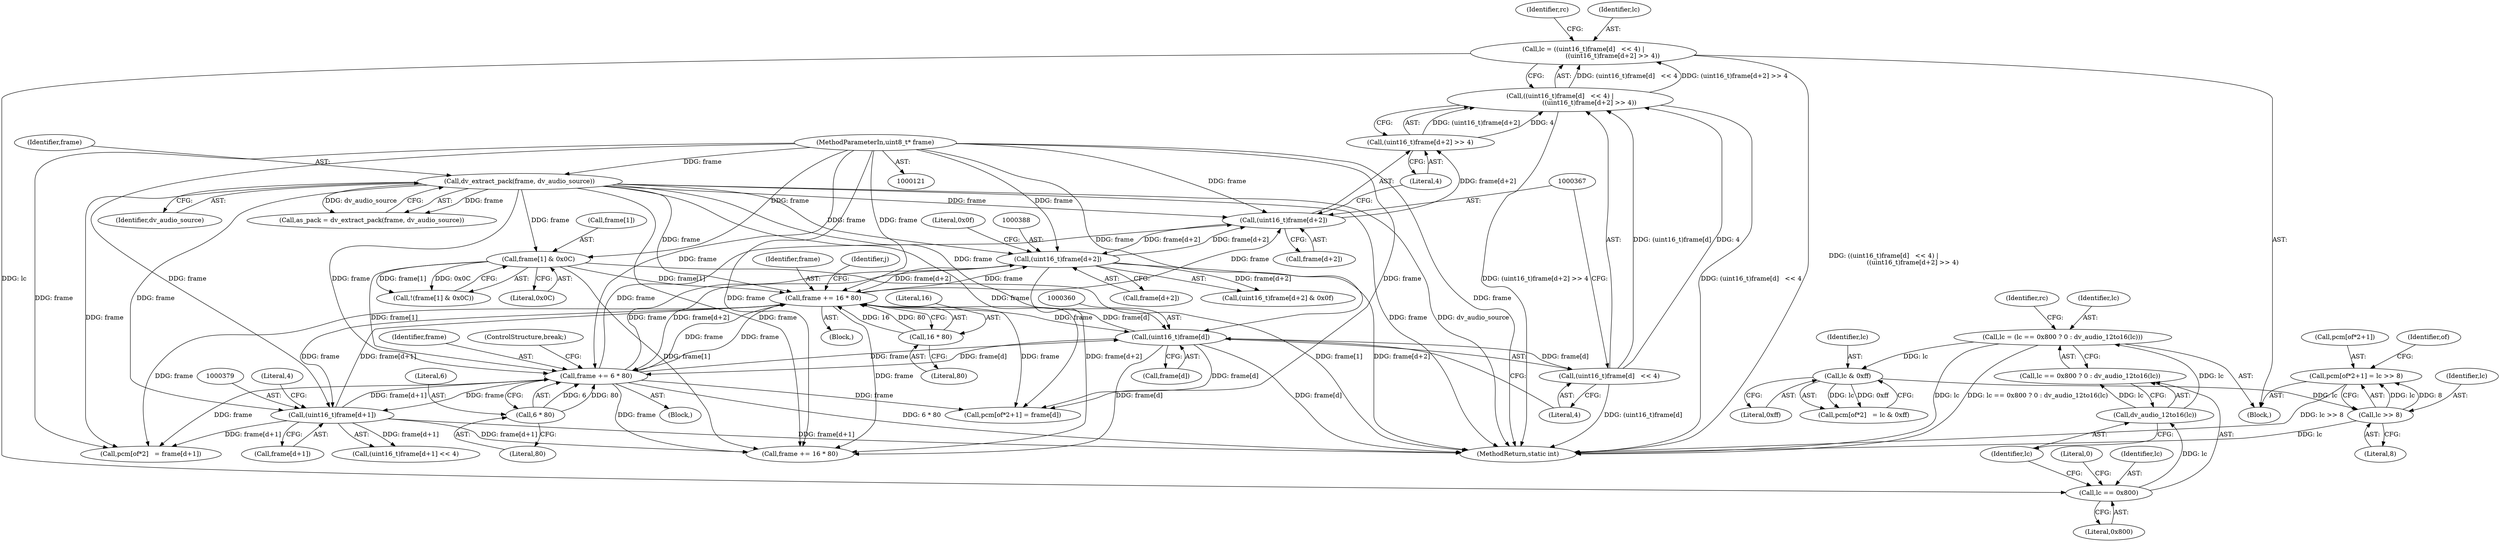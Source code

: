 digraph "0_libav_2d1c0dea5f6b91bec7f5fa53ec050913d851e366@pointer" {
"1000450" [label="(Call,pcm[of*2+1] = lc >> 8)"];
"1000458" [label="(Call,lc >> 8)"];
"1000447" [label="(Call,lc & 0xff)"];
"1000395" [label="(Call,lc = (lc == 0x800 ? 0 : dv_audio_12to16(lc)))"];
"1000402" [label="(Call,dv_audio_12to16(lc))"];
"1000398" [label="(Call,lc == 0x800)"];
"1000355" [label="(Call,lc = ((uint16_t)frame[d]   << 4) |\n                             ((uint16_t)frame[d+2] >> 4))"];
"1000357" [label="(Call,((uint16_t)frame[d]   << 4) |\n                             ((uint16_t)frame[d+2] >> 4))"];
"1000358" [label="(Call,(uint16_t)frame[d]   << 4)"];
"1000359" [label="(Call,(uint16_t)frame[d])"];
"1000506" [label="(Call,frame += 16 * 80)"];
"1000508" [label="(Call,16 * 80)"];
"1000387" [label="(Call,(uint16_t)frame[d+2])"];
"1000366" [label="(Call,(uint16_t)frame[d+2])"];
"1000143" [label="(Call,dv_extract_pack(frame, dv_audio_source))"];
"1000122" [label="(MethodParameterIn,uint8_t* frame)"];
"1000246" [label="(Call,frame += 6 * 80)"];
"1000248" [label="(Call,6 * 80)"];
"1000209" [label="(Call,frame[1] & 0x0C)"];
"1000378" [label="(Call,(uint16_t)frame[d+1])"];
"1000365" [label="(Call,(uint16_t)frame[d+2] >> 4)"];
"1000361" [label="(Call,frame[d])"];
"1000403" [label="(Identifier,lc)"];
"1000261" [label="(Block,)"];
"1000458" [label="(Call,lc >> 8)"];
"1000389" [label="(Call,frame[d+2])"];
"1000250" [label="(Literal,80)"];
"1000141" [label="(Call,as_pack = dv_extract_pack(frame, dv_audio_source))"];
"1000460" [label="(Literal,8)"];
"1000365" [label="(Call,(uint16_t)frame[d+2] >> 4)"];
"1000516" [label="(MethodReturn,static int)"];
"1000375" [label="(Identifier,rc)"];
"1000450" [label="(Call,pcm[of*2+1] = lc >> 8)"];
"1000394" [label="(Literal,0x0f)"];
"1000248" [label="(Call,6 * 80)"];
"1000387" [label="(Call,(uint16_t)frame[d+2])"];
"1000451" [label="(Call,pcm[of*2+1])"];
"1000449" [label="(Literal,0xff)"];
"1000462" [label="(Identifier,of)"];
"1000401" [label="(Literal,0)"];
"1000208" [label="(Call,!(frame[1] & 0x0C))"];
"1000400" [label="(Literal,0x800)"];
"1000447" [label="(Call,lc & 0xff)"];
"1000122" [label="(MethodParameterIn,uint8_t* frame)"];
"1000213" [label="(Literal,0x0C)"];
"1000509" [label="(Literal,16)"];
"1000364" [label="(Literal,4)"];
"1000373" [label="(Literal,4)"];
"1000144" [label="(Identifier,frame)"];
"1000380" [label="(Call,frame[d+1])"];
"1000355" [label="(Call,lc = ((uint16_t)frame[d]   << 4) |\n                             ((uint16_t)frame[d+2] >> 4))"];
"1000396" [label="(Identifier,lc)"];
"1000448" [label="(Identifier,lc)"];
"1000506" [label="(Call,frame += 16 * 80)"];
"1000304" [label="(Call,pcm[of*2]   = frame[d+1])"];
"1000210" [label="(Call,frame[1])"];
"1000356" [label="(Identifier,lc)"];
"1000510" [label="(Literal,80)"];
"1000441" [label="(Call,pcm[of*2]   = lc & 0xff)"];
"1000395" [label="(Call,lc = (lc == 0x800 ? 0 : dv_audio_12to16(lc)))"];
"1000358" [label="(Call,(uint16_t)frame[d]   << 4)"];
"1000402" [label="(Call,dv_audio_12to16(lc))"];
"1000507" [label="(Identifier,frame)"];
"1000143" [label="(Call,dv_extract_pack(frame, dv_audio_source))"];
"1000245" [label="(Block,)"];
"1000377" [label="(Call,(uint16_t)frame[d+1] << 4)"];
"1000260" [label="(Identifier,j)"];
"1000249" [label="(Literal,6)"];
"1000359" [label="(Call,(uint16_t)frame[d])"];
"1000378" [label="(Call,(uint16_t)frame[d+1])"];
"1000397" [label="(Call,lc == 0x800 ? 0 : dv_audio_12to16(lc))"];
"1000247" [label="(Identifier,frame)"];
"1000398" [label="(Call,lc == 0x800)"];
"1000511" [label="(Call,frame += 16 * 80)"];
"1000354" [label="(Block,)"];
"1000368" [label="(Call,frame[d+2])"];
"1000357" [label="(Call,((uint16_t)frame[d]   << 4) |\n                             ((uint16_t)frame[d+2] >> 4))"];
"1000405" [label="(Identifier,rc)"];
"1000209" [label="(Call,frame[1] & 0x0C)"];
"1000385" [label="(Literal,4)"];
"1000246" [label="(Call,frame += 6 * 80)"];
"1000315" [label="(Call,pcm[of*2+1] = frame[d])"];
"1000386" [label="(Call,(uint16_t)frame[d+2] & 0x0f)"];
"1000366" [label="(Call,(uint16_t)frame[d+2])"];
"1000459" [label="(Identifier,lc)"];
"1000145" [label="(Identifier,dv_audio_source)"];
"1000251" [label="(ControlStructure,break;)"];
"1000508" [label="(Call,16 * 80)"];
"1000399" [label="(Identifier,lc)"];
"1000450" -> "1000354"  [label="AST: "];
"1000450" -> "1000458"  [label="CFG: "];
"1000451" -> "1000450"  [label="AST: "];
"1000458" -> "1000450"  [label="AST: "];
"1000462" -> "1000450"  [label="CFG: "];
"1000450" -> "1000516"  [label="DDG: lc >> 8"];
"1000458" -> "1000450"  [label="DDG: lc"];
"1000458" -> "1000450"  [label="DDG: 8"];
"1000458" -> "1000460"  [label="CFG: "];
"1000459" -> "1000458"  [label="AST: "];
"1000460" -> "1000458"  [label="AST: "];
"1000458" -> "1000516"  [label="DDG: lc"];
"1000447" -> "1000458"  [label="DDG: lc"];
"1000447" -> "1000441"  [label="AST: "];
"1000447" -> "1000449"  [label="CFG: "];
"1000448" -> "1000447"  [label="AST: "];
"1000449" -> "1000447"  [label="AST: "];
"1000441" -> "1000447"  [label="CFG: "];
"1000447" -> "1000441"  [label="DDG: lc"];
"1000447" -> "1000441"  [label="DDG: 0xff"];
"1000395" -> "1000447"  [label="DDG: lc"];
"1000395" -> "1000354"  [label="AST: "];
"1000395" -> "1000397"  [label="CFG: "];
"1000396" -> "1000395"  [label="AST: "];
"1000397" -> "1000395"  [label="AST: "];
"1000405" -> "1000395"  [label="CFG: "];
"1000395" -> "1000516"  [label="DDG: lc"];
"1000395" -> "1000516"  [label="DDG: lc == 0x800 ? 0 : dv_audio_12to16(lc)"];
"1000402" -> "1000395"  [label="DDG: lc"];
"1000402" -> "1000397"  [label="AST: "];
"1000402" -> "1000403"  [label="CFG: "];
"1000403" -> "1000402"  [label="AST: "];
"1000397" -> "1000402"  [label="CFG: "];
"1000402" -> "1000397"  [label="DDG: lc"];
"1000398" -> "1000402"  [label="DDG: lc"];
"1000398" -> "1000397"  [label="AST: "];
"1000398" -> "1000400"  [label="CFG: "];
"1000399" -> "1000398"  [label="AST: "];
"1000400" -> "1000398"  [label="AST: "];
"1000401" -> "1000398"  [label="CFG: "];
"1000403" -> "1000398"  [label="CFG: "];
"1000355" -> "1000398"  [label="DDG: lc"];
"1000355" -> "1000354"  [label="AST: "];
"1000355" -> "1000357"  [label="CFG: "];
"1000356" -> "1000355"  [label="AST: "];
"1000357" -> "1000355"  [label="AST: "];
"1000375" -> "1000355"  [label="CFG: "];
"1000355" -> "1000516"  [label="DDG: ((uint16_t)frame[d]   << 4) |\n                             ((uint16_t)frame[d+2] >> 4)"];
"1000357" -> "1000355"  [label="DDG: (uint16_t)frame[d]   << 4"];
"1000357" -> "1000355"  [label="DDG: (uint16_t)frame[d+2] >> 4"];
"1000357" -> "1000365"  [label="CFG: "];
"1000358" -> "1000357"  [label="AST: "];
"1000365" -> "1000357"  [label="AST: "];
"1000357" -> "1000516"  [label="DDG: (uint16_t)frame[d+2] >> 4"];
"1000357" -> "1000516"  [label="DDG: (uint16_t)frame[d]   << 4"];
"1000358" -> "1000357"  [label="DDG: (uint16_t)frame[d]"];
"1000358" -> "1000357"  [label="DDG: 4"];
"1000365" -> "1000357"  [label="DDG: (uint16_t)frame[d+2]"];
"1000365" -> "1000357"  [label="DDG: 4"];
"1000358" -> "1000364"  [label="CFG: "];
"1000359" -> "1000358"  [label="AST: "];
"1000364" -> "1000358"  [label="AST: "];
"1000367" -> "1000358"  [label="CFG: "];
"1000358" -> "1000516"  [label="DDG: (uint16_t)frame[d]"];
"1000359" -> "1000358"  [label="DDG: frame[d]"];
"1000359" -> "1000361"  [label="CFG: "];
"1000360" -> "1000359"  [label="AST: "];
"1000361" -> "1000359"  [label="AST: "];
"1000364" -> "1000359"  [label="CFG: "];
"1000359" -> "1000516"  [label="DDG: frame[d]"];
"1000359" -> "1000246"  [label="DDG: frame[d]"];
"1000359" -> "1000315"  [label="DDG: frame[d]"];
"1000506" -> "1000359"  [label="DDG: frame"];
"1000143" -> "1000359"  [label="DDG: frame"];
"1000246" -> "1000359"  [label="DDG: frame"];
"1000122" -> "1000359"  [label="DDG: frame"];
"1000359" -> "1000506"  [label="DDG: frame[d]"];
"1000359" -> "1000511"  [label="DDG: frame[d]"];
"1000506" -> "1000261"  [label="AST: "];
"1000506" -> "1000508"  [label="CFG: "];
"1000507" -> "1000506"  [label="AST: "];
"1000508" -> "1000506"  [label="AST: "];
"1000260" -> "1000506"  [label="CFG: "];
"1000506" -> "1000246"  [label="DDG: frame"];
"1000506" -> "1000304"  [label="DDG: frame"];
"1000506" -> "1000315"  [label="DDG: frame"];
"1000506" -> "1000366"  [label="DDG: frame"];
"1000506" -> "1000378"  [label="DDG: frame"];
"1000506" -> "1000387"  [label="DDG: frame"];
"1000508" -> "1000506"  [label="DDG: 16"];
"1000508" -> "1000506"  [label="DDG: 80"];
"1000387" -> "1000506"  [label="DDG: frame[d+2]"];
"1000209" -> "1000506"  [label="DDG: frame[1]"];
"1000246" -> "1000506"  [label="DDG: frame"];
"1000378" -> "1000506"  [label="DDG: frame[d+1]"];
"1000143" -> "1000506"  [label="DDG: frame"];
"1000122" -> "1000506"  [label="DDG: frame"];
"1000506" -> "1000511"  [label="DDG: frame"];
"1000508" -> "1000510"  [label="CFG: "];
"1000509" -> "1000508"  [label="AST: "];
"1000510" -> "1000508"  [label="AST: "];
"1000387" -> "1000386"  [label="AST: "];
"1000387" -> "1000389"  [label="CFG: "];
"1000388" -> "1000387"  [label="AST: "];
"1000389" -> "1000387"  [label="AST: "];
"1000394" -> "1000387"  [label="CFG: "];
"1000387" -> "1000516"  [label="DDG: frame[d+2]"];
"1000387" -> "1000246"  [label="DDG: frame[d+2]"];
"1000387" -> "1000366"  [label="DDG: frame[d+2]"];
"1000387" -> "1000386"  [label="DDG: frame[d+2]"];
"1000366" -> "1000387"  [label="DDG: frame[d+2]"];
"1000143" -> "1000387"  [label="DDG: frame"];
"1000246" -> "1000387"  [label="DDG: frame"];
"1000122" -> "1000387"  [label="DDG: frame"];
"1000387" -> "1000511"  [label="DDG: frame[d+2]"];
"1000366" -> "1000365"  [label="AST: "];
"1000366" -> "1000368"  [label="CFG: "];
"1000367" -> "1000366"  [label="AST: "];
"1000368" -> "1000366"  [label="AST: "];
"1000373" -> "1000366"  [label="CFG: "];
"1000366" -> "1000365"  [label="DDG: frame[d+2]"];
"1000143" -> "1000366"  [label="DDG: frame"];
"1000246" -> "1000366"  [label="DDG: frame"];
"1000122" -> "1000366"  [label="DDG: frame"];
"1000143" -> "1000141"  [label="AST: "];
"1000143" -> "1000145"  [label="CFG: "];
"1000144" -> "1000143"  [label="AST: "];
"1000145" -> "1000143"  [label="AST: "];
"1000141" -> "1000143"  [label="CFG: "];
"1000143" -> "1000516"  [label="DDG: frame"];
"1000143" -> "1000516"  [label="DDG: dv_audio_source"];
"1000143" -> "1000141"  [label="DDG: frame"];
"1000143" -> "1000141"  [label="DDG: dv_audio_source"];
"1000122" -> "1000143"  [label="DDG: frame"];
"1000143" -> "1000209"  [label="DDG: frame"];
"1000143" -> "1000246"  [label="DDG: frame"];
"1000143" -> "1000304"  [label="DDG: frame"];
"1000143" -> "1000315"  [label="DDG: frame"];
"1000143" -> "1000378"  [label="DDG: frame"];
"1000143" -> "1000511"  [label="DDG: frame"];
"1000122" -> "1000121"  [label="AST: "];
"1000122" -> "1000516"  [label="DDG: frame"];
"1000122" -> "1000209"  [label="DDG: frame"];
"1000122" -> "1000246"  [label="DDG: frame"];
"1000122" -> "1000304"  [label="DDG: frame"];
"1000122" -> "1000315"  [label="DDG: frame"];
"1000122" -> "1000378"  [label="DDG: frame"];
"1000122" -> "1000511"  [label="DDG: frame"];
"1000246" -> "1000245"  [label="AST: "];
"1000246" -> "1000248"  [label="CFG: "];
"1000247" -> "1000246"  [label="AST: "];
"1000248" -> "1000246"  [label="AST: "];
"1000251" -> "1000246"  [label="CFG: "];
"1000246" -> "1000516"  [label="DDG: 6 * 80"];
"1000248" -> "1000246"  [label="DDG: 6"];
"1000248" -> "1000246"  [label="DDG: 80"];
"1000209" -> "1000246"  [label="DDG: frame[1]"];
"1000378" -> "1000246"  [label="DDG: frame[d+1]"];
"1000246" -> "1000304"  [label="DDG: frame"];
"1000246" -> "1000315"  [label="DDG: frame"];
"1000246" -> "1000378"  [label="DDG: frame"];
"1000246" -> "1000511"  [label="DDG: frame"];
"1000248" -> "1000250"  [label="CFG: "];
"1000249" -> "1000248"  [label="AST: "];
"1000250" -> "1000248"  [label="AST: "];
"1000209" -> "1000208"  [label="AST: "];
"1000209" -> "1000213"  [label="CFG: "];
"1000210" -> "1000209"  [label="AST: "];
"1000213" -> "1000209"  [label="AST: "];
"1000208" -> "1000209"  [label="CFG: "];
"1000209" -> "1000516"  [label="DDG: frame[1]"];
"1000209" -> "1000208"  [label="DDG: frame[1]"];
"1000209" -> "1000208"  [label="DDG: 0x0C"];
"1000209" -> "1000511"  [label="DDG: frame[1]"];
"1000378" -> "1000377"  [label="AST: "];
"1000378" -> "1000380"  [label="CFG: "];
"1000379" -> "1000378"  [label="AST: "];
"1000380" -> "1000378"  [label="AST: "];
"1000385" -> "1000378"  [label="CFG: "];
"1000378" -> "1000516"  [label="DDG: frame[d+1]"];
"1000378" -> "1000304"  [label="DDG: frame[d+1]"];
"1000378" -> "1000377"  [label="DDG: frame[d+1]"];
"1000378" -> "1000511"  [label="DDG: frame[d+1]"];
"1000365" -> "1000373"  [label="CFG: "];
"1000373" -> "1000365"  [label="AST: "];
}
